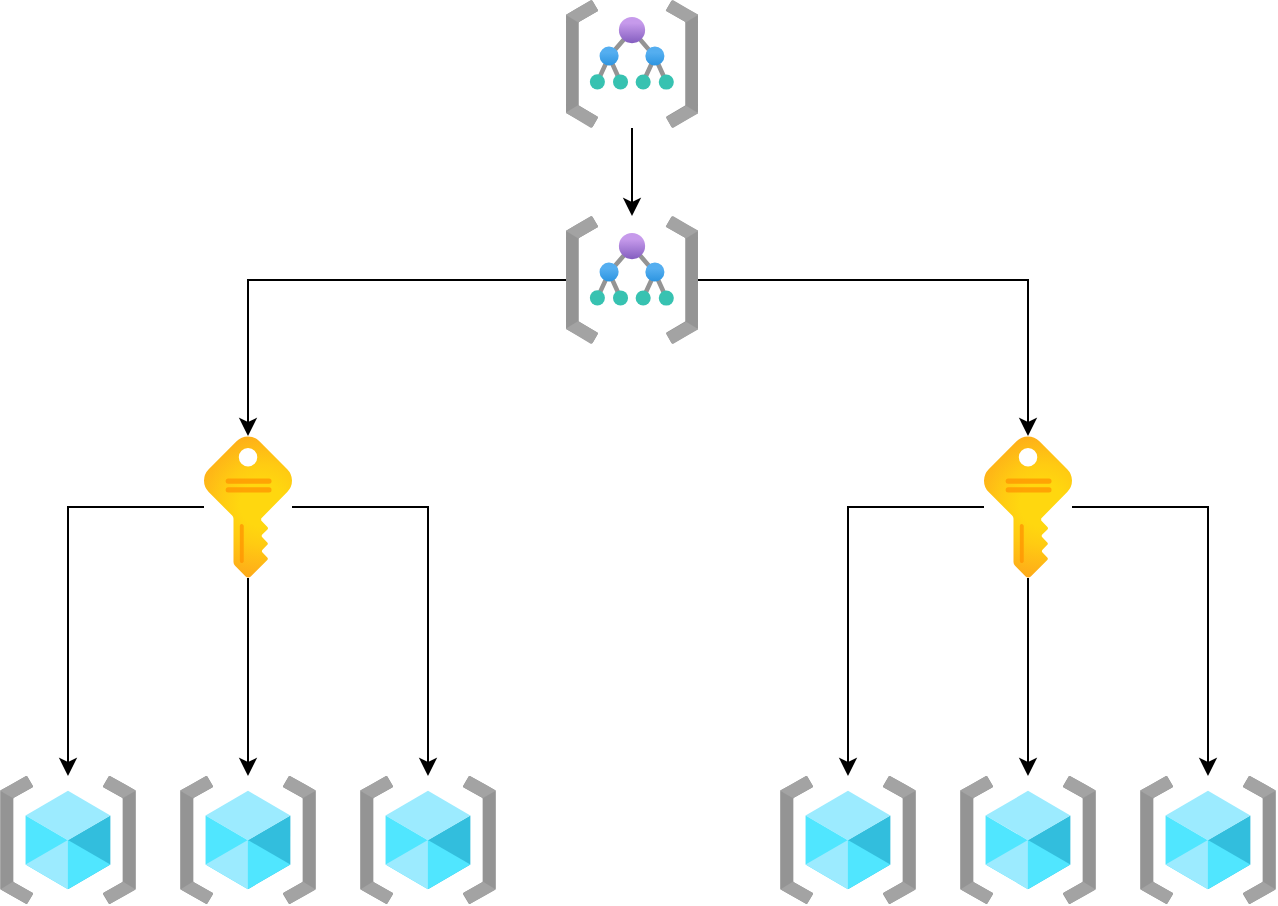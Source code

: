 <mxfile version="21.6.3" type="github">
  <diagram name="Page-1" id="HhuZ1BqPVkv132cXWcXG">
    <mxGraphModel dx="1318" dy="646" grid="1" gridSize="10" guides="1" tooltips="1" connect="1" arrows="1" fold="1" page="1" pageScale="1" pageWidth="827" pageHeight="1169" math="0" shadow="0">
      <root>
        <mxCell id="0" />
        <mxCell id="1" parent="0" />
        <mxCell id="ElEYC6ypUTFpbmt03J2j-24" style="edgeStyle=orthogonalEdgeStyle;rounded=0;orthogonalLoop=1;jettySize=auto;html=1;" edge="1" parent="1" source="ElEYC6ypUTFpbmt03J2j-1" target="ElEYC6ypUTFpbmt03J2j-12">
          <mxGeometry relative="1" as="geometry" />
        </mxCell>
        <mxCell id="ElEYC6ypUTFpbmt03J2j-25" style="edgeStyle=orthogonalEdgeStyle;rounded=0;orthogonalLoop=1;jettySize=auto;html=1;" edge="1" parent="1" source="ElEYC6ypUTFpbmt03J2j-1" target="ElEYC6ypUTFpbmt03J2j-11">
          <mxGeometry relative="1" as="geometry" />
        </mxCell>
        <mxCell id="ElEYC6ypUTFpbmt03J2j-26" style="edgeStyle=orthogonalEdgeStyle;rounded=0;orthogonalLoop=1;jettySize=auto;html=1;" edge="1" parent="1" source="ElEYC6ypUTFpbmt03J2j-1" target="ElEYC6ypUTFpbmt03J2j-13">
          <mxGeometry relative="1" as="geometry" />
        </mxCell>
        <mxCell id="ElEYC6ypUTFpbmt03J2j-1" value="" style="image;aspect=fixed;html=1;points=[];align=center;fontSize=12;image=img/lib/azure2/general/Subscriptions.svg;" vertex="1" parent="1">
          <mxGeometry x="200" y="307" width="44" height="71" as="geometry" />
        </mxCell>
        <mxCell id="ElEYC6ypUTFpbmt03J2j-20" value="" style="edgeStyle=orthogonalEdgeStyle;rounded=0;orthogonalLoop=1;jettySize=auto;html=1;" edge="1" parent="1" source="ElEYC6ypUTFpbmt03J2j-2" target="ElEYC6ypUTFpbmt03J2j-5">
          <mxGeometry relative="1" as="geometry" />
        </mxCell>
        <mxCell id="ElEYC6ypUTFpbmt03J2j-2" value="" style="image;aspect=fixed;html=1;points=[];align=center;fontSize=12;image=img/lib/azure2/general/Management_Groups.svg;" vertex="1" parent="1">
          <mxGeometry x="381" y="89" width="66" height="64" as="geometry" />
        </mxCell>
        <mxCell id="ElEYC6ypUTFpbmt03J2j-4" value="" style="image;aspect=fixed;html=1;points=[];align=center;fontSize=12;image=img/lib/azure2/general/Resource_Groups.svg;" vertex="1" parent="1">
          <mxGeometry x="668" y="477" width="68" height="64" as="geometry" />
        </mxCell>
        <mxCell id="ElEYC6ypUTFpbmt03J2j-7" style="edgeStyle=orthogonalEdgeStyle;rounded=0;orthogonalLoop=1;jettySize=auto;html=1;" edge="1" parent="1" source="ElEYC6ypUTFpbmt03J2j-5" target="ElEYC6ypUTFpbmt03J2j-6">
          <mxGeometry relative="1" as="geometry" />
        </mxCell>
        <mxCell id="ElEYC6ypUTFpbmt03J2j-8" style="edgeStyle=orthogonalEdgeStyle;rounded=0;orthogonalLoop=1;jettySize=auto;html=1;" edge="1" parent="1" source="ElEYC6ypUTFpbmt03J2j-5" target="ElEYC6ypUTFpbmt03J2j-1">
          <mxGeometry relative="1" as="geometry" />
        </mxCell>
        <mxCell id="ElEYC6ypUTFpbmt03J2j-5" value="" style="image;aspect=fixed;html=1;points=[];align=center;fontSize=12;image=img/lib/azure2/general/Management_Groups.svg;" vertex="1" parent="1">
          <mxGeometry x="381" y="197" width="66" height="64" as="geometry" />
        </mxCell>
        <mxCell id="ElEYC6ypUTFpbmt03J2j-21" style="edgeStyle=orthogonalEdgeStyle;rounded=0;orthogonalLoop=1;jettySize=auto;html=1;" edge="1" parent="1" source="ElEYC6ypUTFpbmt03J2j-6" target="ElEYC6ypUTFpbmt03J2j-10">
          <mxGeometry relative="1" as="geometry" />
        </mxCell>
        <mxCell id="ElEYC6ypUTFpbmt03J2j-22" style="edgeStyle=orthogonalEdgeStyle;rounded=0;orthogonalLoop=1;jettySize=auto;html=1;" edge="1" parent="1" source="ElEYC6ypUTFpbmt03J2j-6" target="ElEYC6ypUTFpbmt03J2j-9">
          <mxGeometry relative="1" as="geometry" />
        </mxCell>
        <mxCell id="ElEYC6ypUTFpbmt03J2j-23" style="edgeStyle=orthogonalEdgeStyle;rounded=0;orthogonalLoop=1;jettySize=auto;html=1;" edge="1" parent="1" source="ElEYC6ypUTFpbmt03J2j-6" target="ElEYC6ypUTFpbmt03J2j-4">
          <mxGeometry relative="1" as="geometry" />
        </mxCell>
        <mxCell id="ElEYC6ypUTFpbmt03J2j-6" value="" style="image;aspect=fixed;html=1;points=[];align=center;fontSize=12;image=img/lib/azure2/general/Subscriptions.svg;" vertex="1" parent="1">
          <mxGeometry x="590" y="307" width="44" height="71" as="geometry" />
        </mxCell>
        <mxCell id="ElEYC6ypUTFpbmt03J2j-9" value="" style="image;aspect=fixed;html=1;points=[];align=center;fontSize=12;image=img/lib/azure2/general/Resource_Groups.svg;" vertex="1" parent="1">
          <mxGeometry x="578" y="477" width="68" height="64" as="geometry" />
        </mxCell>
        <mxCell id="ElEYC6ypUTFpbmt03J2j-10" value="" style="image;aspect=fixed;html=1;points=[];align=center;fontSize=12;image=img/lib/azure2/general/Resource_Groups.svg;" vertex="1" parent="1">
          <mxGeometry x="488" y="477" width="68" height="64" as="geometry" />
        </mxCell>
        <mxCell id="ElEYC6ypUTFpbmt03J2j-11" value="" style="image;aspect=fixed;html=1;points=[];align=center;fontSize=12;image=img/lib/azure2/general/Resource_Groups.svg;" vertex="1" parent="1">
          <mxGeometry x="278" y="477" width="68" height="64" as="geometry" />
        </mxCell>
        <mxCell id="ElEYC6ypUTFpbmt03J2j-12" value="" style="image;aspect=fixed;html=1;points=[];align=center;fontSize=12;image=img/lib/azure2/general/Resource_Groups.svg;" vertex="1" parent="1">
          <mxGeometry x="188" y="477" width="68" height="64" as="geometry" />
        </mxCell>
        <mxCell id="ElEYC6ypUTFpbmt03J2j-13" value="" style="image;aspect=fixed;html=1;points=[];align=center;fontSize=12;image=img/lib/azure2/general/Resource_Groups.svg;" vertex="1" parent="1">
          <mxGeometry x="98" y="477" width="68" height="64" as="geometry" />
        </mxCell>
      </root>
    </mxGraphModel>
  </diagram>
</mxfile>

